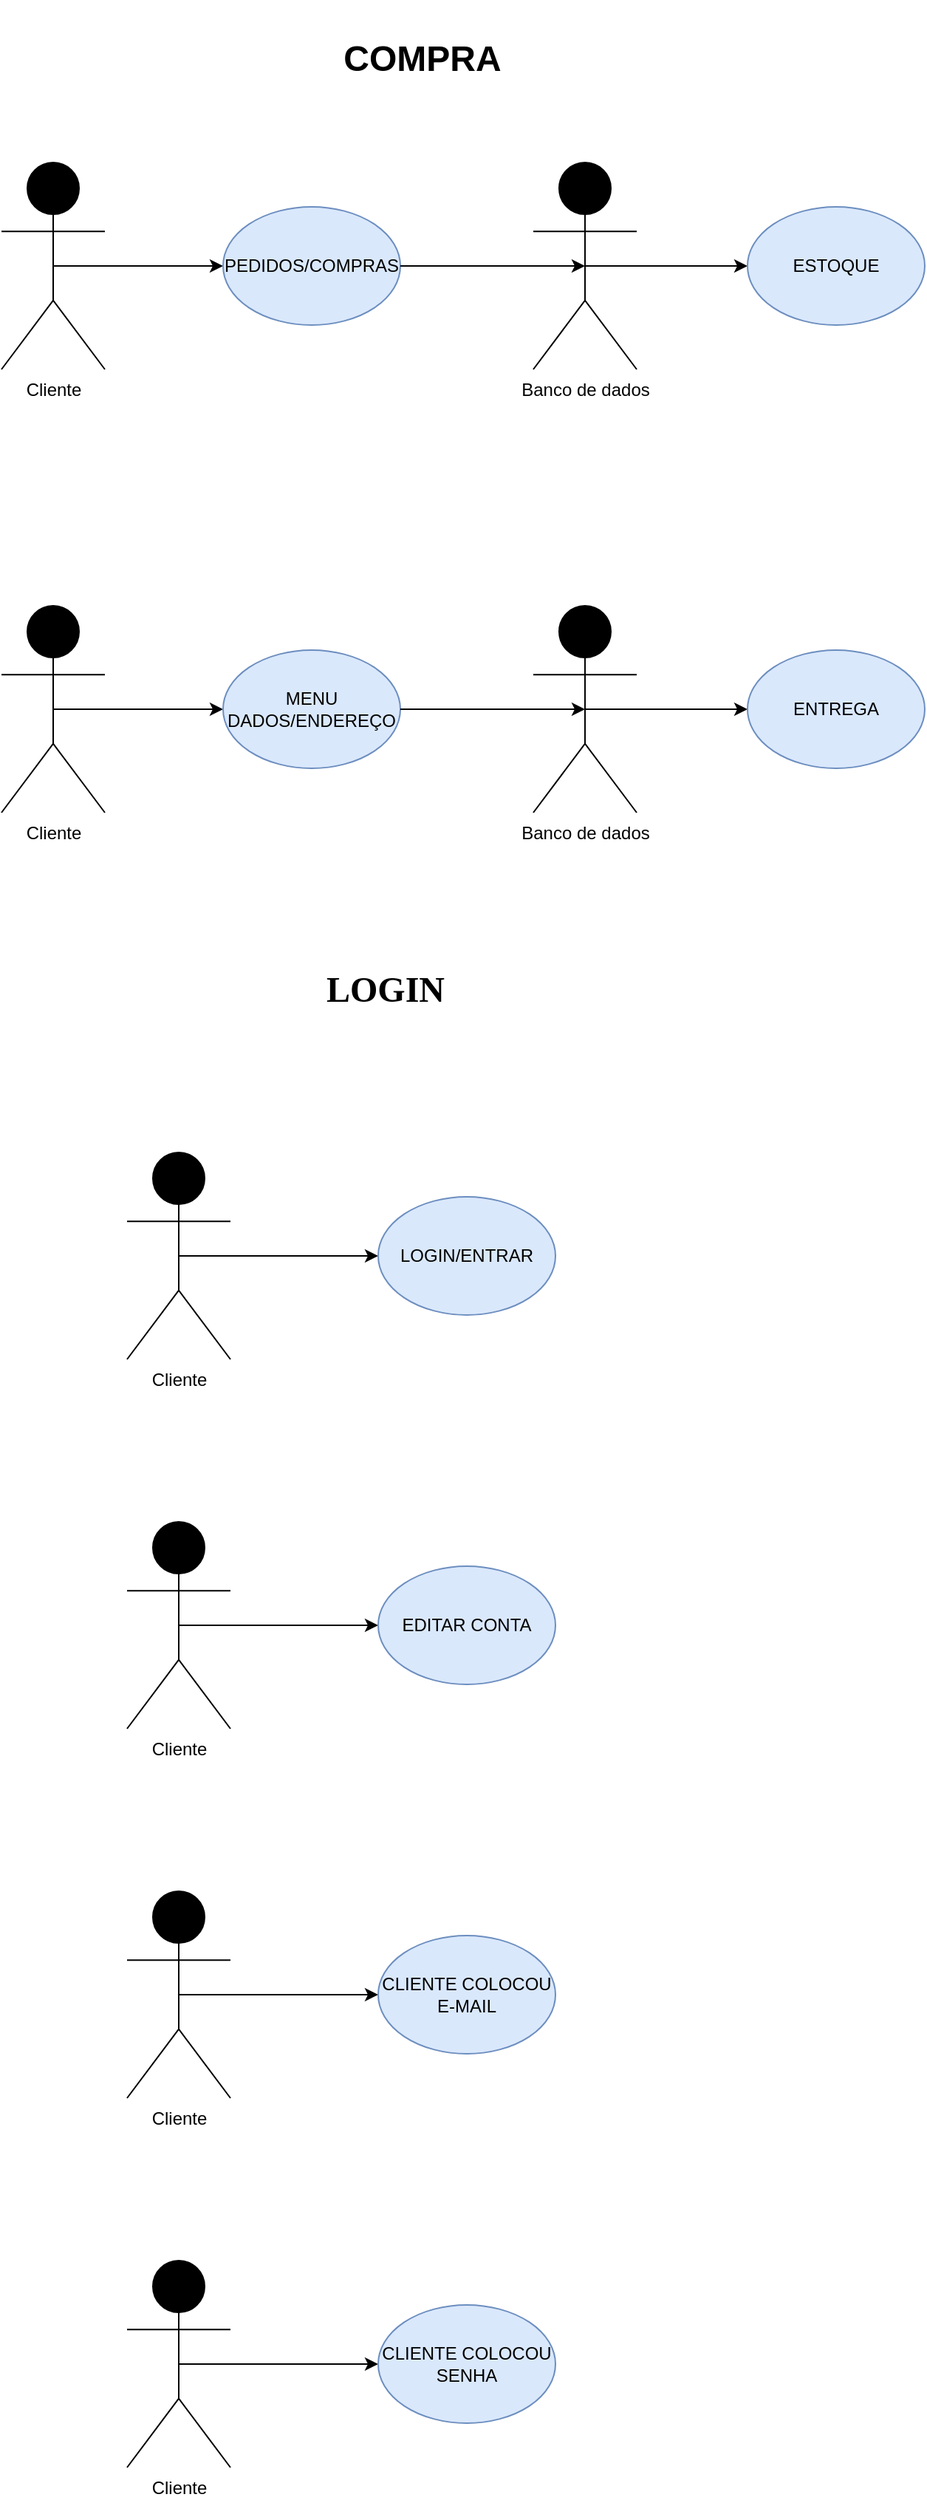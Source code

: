 <mxfile version="24.4.14" type="device">
  <diagram name="Página-1" id="ViUKd8G1aNg1NZMjYCMn">
    <mxGraphModel dx="1481" dy="1987" grid="1" gridSize="10" guides="1" tooltips="1" connect="1" arrows="1" fold="1" page="1" pageScale="1" pageWidth="827" pageHeight="1169" math="0" shadow="0">
      <root>
        <mxCell id="0" />
        <mxCell id="1" parent="0" />
        <mxCell id="JOJnL8U-u6gUvtGGwrrx-1" value="&lt;h1&gt;COMPRA&lt;/h1&gt;" style="text;html=1;align=center;verticalAlign=middle;whiteSpace=wrap;rounded=0;" vertex="1" parent="1">
          <mxGeometry x="325" y="-100" width="350" height="80" as="geometry" />
        </mxCell>
        <mxCell id="JOJnL8U-u6gUvtGGwrrx-2" style="edgeStyle=orthogonalEdgeStyle;rounded=0;orthogonalLoop=1;jettySize=auto;html=1;exitX=0.5;exitY=0.5;exitDx=0;exitDy=0;exitPerimeter=0;entryX=0;entryY=0.5;entryDx=0;entryDy=0;" edge="1" parent="1" source="JOJnL8U-u6gUvtGGwrrx-3" target="JOJnL8U-u6gUvtGGwrrx-4">
          <mxGeometry relative="1" as="geometry" />
        </mxCell>
        <mxCell id="JOJnL8U-u6gUvtGGwrrx-3" value="Cliente" style="shape=umlActor;verticalLabelPosition=bottom;verticalAlign=top;html=1;outlineConnect=0;fillColor=#000000;strokeColor=#000000;" vertex="1" parent="1">
          <mxGeometry x="215" y="10" width="70" height="140" as="geometry" />
        </mxCell>
        <mxCell id="JOJnL8U-u6gUvtGGwrrx-4" value="PEDIDOS/COMPRAS" style="ellipse;whiteSpace=wrap;html=1;fillColor=#dae8fc;strokeColor=#6c8ebf;" vertex="1" parent="1">
          <mxGeometry x="365" y="40" width="120" height="80" as="geometry" />
        </mxCell>
        <mxCell id="JOJnL8U-u6gUvtGGwrrx-5" value="" style="edgeStyle=orthogonalEdgeStyle;rounded=0;orthogonalLoop=1;jettySize=auto;html=1;exitX=0.5;exitY=0.5;exitDx=0;exitDy=0;exitPerimeter=0;entryX=0;entryY=0.5;entryDx=0;entryDy=0;" edge="1" parent="1" source="JOJnL8U-u6gUvtGGwrrx-6" target="JOJnL8U-u6gUvtGGwrrx-47">
          <mxGeometry relative="1" as="geometry">
            <Array as="points" />
            <mxPoint x="720" y="80" as="targetPoint" />
          </mxGeometry>
        </mxCell>
        <mxCell id="JOJnL8U-u6gUvtGGwrrx-6" value="Banco de dados" style="shape=umlActor;verticalLabelPosition=bottom;verticalAlign=top;html=1;outlineConnect=0;fillColor=#000000;strokeColor=#000000;" vertex="1" parent="1">
          <mxGeometry x="575" y="10" width="70" height="140" as="geometry" />
        </mxCell>
        <mxCell id="JOJnL8U-u6gUvtGGwrrx-7" style="edgeStyle=orthogonalEdgeStyle;rounded=0;orthogonalLoop=1;jettySize=auto;html=1;exitX=1;exitY=0.5;exitDx=0;exitDy=0;entryX=0.5;entryY=0.5;entryDx=0;entryDy=0;entryPerimeter=0;" edge="1" parent="1" source="JOJnL8U-u6gUvtGGwrrx-4" target="JOJnL8U-u6gUvtGGwrrx-6">
          <mxGeometry relative="1" as="geometry" />
        </mxCell>
        <mxCell id="JOJnL8U-u6gUvtGGwrrx-9" value="&lt;h1&gt;LOGIN&lt;/h1&gt;" style="text;html=1;align=center;verticalAlign=middle;whiteSpace=wrap;rounded=0;fontFamily=Lucida Console;fontStyle=0" vertex="1" parent="1">
          <mxGeometry x="300" y="530" width="350" height="80" as="geometry" />
        </mxCell>
        <mxCell id="JOJnL8U-u6gUvtGGwrrx-10" value="" style="edgeStyle=orthogonalEdgeStyle;rounded=0;orthogonalLoop=1;jettySize=auto;html=1;exitX=0.5;exitY=0.5;exitDx=0;exitDy=0;exitPerimeter=0;" edge="1" parent="1" source="JOJnL8U-u6gUvtGGwrrx-11" target="JOJnL8U-u6gUvtGGwrrx-12">
          <mxGeometry relative="1" as="geometry" />
        </mxCell>
        <mxCell id="JOJnL8U-u6gUvtGGwrrx-11" value="Cliente" style="shape=umlActor;verticalLabelPosition=bottom;verticalAlign=top;html=1;outlineConnect=0;fillColor=#000000;strokeColor=#000000;" vertex="1" parent="1">
          <mxGeometry x="300" y="680" width="70" height="140" as="geometry" />
        </mxCell>
        <mxCell id="JOJnL8U-u6gUvtGGwrrx-12" value="LOGIN/ENTRAR" style="ellipse;whiteSpace=wrap;html=1;fillColor=#dae8fc;strokeColor=#6c8ebf;" vertex="1" parent="1">
          <mxGeometry x="470" y="710" width="120" height="80" as="geometry" />
        </mxCell>
        <mxCell id="JOJnL8U-u6gUvtGGwrrx-13" value="" style="edgeStyle=orthogonalEdgeStyle;rounded=0;orthogonalLoop=1;jettySize=auto;html=1;exitX=0.5;exitY=0.5;exitDx=0;exitDy=0;exitPerimeter=0;" edge="1" parent="1" source="JOJnL8U-u6gUvtGGwrrx-14" target="JOJnL8U-u6gUvtGGwrrx-15">
          <mxGeometry relative="1" as="geometry" />
        </mxCell>
        <mxCell id="JOJnL8U-u6gUvtGGwrrx-14" value="Cliente" style="shape=umlActor;verticalLabelPosition=bottom;verticalAlign=top;html=1;outlineConnect=0;fillColor=#000000;strokeColor=#000000;" vertex="1" parent="1">
          <mxGeometry x="300" y="930" width="70" height="140" as="geometry" />
        </mxCell>
        <mxCell id="JOJnL8U-u6gUvtGGwrrx-15" value="EDITAR CONTA" style="ellipse;whiteSpace=wrap;html=1;fillColor=#dae8fc;strokeColor=#6c8ebf;" vertex="1" parent="1">
          <mxGeometry x="470" y="960" width="120" height="80" as="geometry" />
        </mxCell>
        <mxCell id="JOJnL8U-u6gUvtGGwrrx-16" value="" style="edgeStyle=orthogonalEdgeStyle;rounded=0;orthogonalLoop=1;jettySize=auto;html=1;exitX=0.5;exitY=0.5;exitDx=0;exitDy=0;exitPerimeter=0;" edge="1" parent="1" source="JOJnL8U-u6gUvtGGwrrx-17" target="JOJnL8U-u6gUvtGGwrrx-18">
          <mxGeometry relative="1" as="geometry" />
        </mxCell>
        <mxCell id="JOJnL8U-u6gUvtGGwrrx-17" value="Cliente" style="shape=umlActor;verticalLabelPosition=bottom;verticalAlign=top;html=1;outlineConnect=0;fillColor=#000000;strokeColor=#000000;" vertex="1" parent="1">
          <mxGeometry x="300" y="1180" width="70" height="140" as="geometry" />
        </mxCell>
        <mxCell id="JOJnL8U-u6gUvtGGwrrx-18" value="CLIENTE COLOCOU E-MAIL" style="ellipse;whiteSpace=wrap;html=1;fillColor=#dae8fc;strokeColor=#6c8ebf;" vertex="1" parent="1">
          <mxGeometry x="470" y="1210" width="120" height="80" as="geometry" />
        </mxCell>
        <mxCell id="JOJnL8U-u6gUvtGGwrrx-19" value="" style="edgeStyle=orthogonalEdgeStyle;rounded=0;orthogonalLoop=1;jettySize=auto;html=1;exitX=0.5;exitY=0.5;exitDx=0;exitDy=0;exitPerimeter=0;" edge="1" parent="1" source="JOJnL8U-u6gUvtGGwrrx-20" target="JOJnL8U-u6gUvtGGwrrx-21">
          <mxGeometry relative="1" as="geometry" />
        </mxCell>
        <mxCell id="JOJnL8U-u6gUvtGGwrrx-20" value="Cliente" style="shape=umlActor;verticalLabelPosition=bottom;verticalAlign=top;html=1;outlineConnect=0;fillColor=#000000;strokeColor=#000000;" vertex="1" parent="1">
          <mxGeometry x="300" y="1430" width="70" height="140" as="geometry" />
        </mxCell>
        <mxCell id="JOJnL8U-u6gUvtGGwrrx-21" value="CLIENTE COLOCOU SENHA" style="ellipse;whiteSpace=wrap;html=1;fillColor=#dae8fc;strokeColor=#6c8ebf;" vertex="1" parent="1">
          <mxGeometry x="470" y="1460" width="120" height="80" as="geometry" />
        </mxCell>
        <mxCell id="JOJnL8U-u6gUvtGGwrrx-40" style="edgeStyle=orthogonalEdgeStyle;rounded=0;orthogonalLoop=1;jettySize=auto;html=1;exitX=0.5;exitY=0.5;exitDx=0;exitDy=0;exitPerimeter=0;entryX=0;entryY=0.5;entryDx=0;entryDy=0;" edge="1" source="JOJnL8U-u6gUvtGGwrrx-41" target="JOJnL8U-u6gUvtGGwrrx-42" parent="1">
          <mxGeometry relative="1" as="geometry" />
        </mxCell>
        <mxCell id="JOJnL8U-u6gUvtGGwrrx-41" value="Cliente" style="shape=umlActor;verticalLabelPosition=bottom;verticalAlign=top;html=1;outlineConnect=0;fillColor=#000000;strokeColor=#000000;" vertex="1" parent="1">
          <mxGeometry x="215" y="310" width="70" height="140" as="geometry" />
        </mxCell>
        <mxCell id="JOJnL8U-u6gUvtGGwrrx-42" value="MENU DADOS/ENDEREÇO" style="ellipse;whiteSpace=wrap;html=1;fillColor=#dae8fc;strokeColor=#6c8ebf;" vertex="1" parent="1">
          <mxGeometry x="365" y="340" width="120" height="80" as="geometry" />
        </mxCell>
        <mxCell id="JOJnL8U-u6gUvtGGwrrx-43" value="" style="edgeStyle=orthogonalEdgeStyle;rounded=0;orthogonalLoop=1;jettySize=auto;html=1;exitX=0.5;exitY=0.5;exitDx=0;exitDy=0;exitPerimeter=0;entryX=0;entryY=0.5;entryDx=0;entryDy=0;" edge="1" source="JOJnL8U-u6gUvtGGwrrx-44" target="JOJnL8U-u6gUvtGGwrrx-48" parent="1">
          <mxGeometry relative="1" as="geometry">
            <Array as="points" />
            <mxPoint x="720" y="380" as="targetPoint" />
          </mxGeometry>
        </mxCell>
        <mxCell id="JOJnL8U-u6gUvtGGwrrx-44" value="Banco de dados" style="shape=umlActor;verticalLabelPosition=bottom;verticalAlign=top;html=1;outlineConnect=0;fillColor=#000000;strokeColor=#000000;" vertex="1" parent="1">
          <mxGeometry x="575" y="310" width="70" height="140" as="geometry" />
        </mxCell>
        <mxCell id="JOJnL8U-u6gUvtGGwrrx-45" style="edgeStyle=orthogonalEdgeStyle;rounded=0;orthogonalLoop=1;jettySize=auto;html=1;exitX=1;exitY=0.5;exitDx=0;exitDy=0;entryX=0.5;entryY=0.5;entryDx=0;entryDy=0;entryPerimeter=0;" edge="1" source="JOJnL8U-u6gUvtGGwrrx-42" target="JOJnL8U-u6gUvtGGwrrx-44" parent="1">
          <mxGeometry relative="1" as="geometry" />
        </mxCell>
        <mxCell id="JOJnL8U-u6gUvtGGwrrx-47" value="ESTOQUE" style="ellipse;whiteSpace=wrap;html=1;fillColor=#dae8fc;strokeColor=#6c8ebf;" vertex="1" parent="1">
          <mxGeometry x="720" y="40" width="120" height="80" as="geometry" />
        </mxCell>
        <mxCell id="JOJnL8U-u6gUvtGGwrrx-48" value="ENTREGA" style="ellipse;whiteSpace=wrap;html=1;fillColor=#dae8fc;strokeColor=#6c8ebf;" vertex="1" parent="1">
          <mxGeometry x="720" y="340" width="120" height="80" as="geometry" />
        </mxCell>
      </root>
    </mxGraphModel>
  </diagram>
</mxfile>
